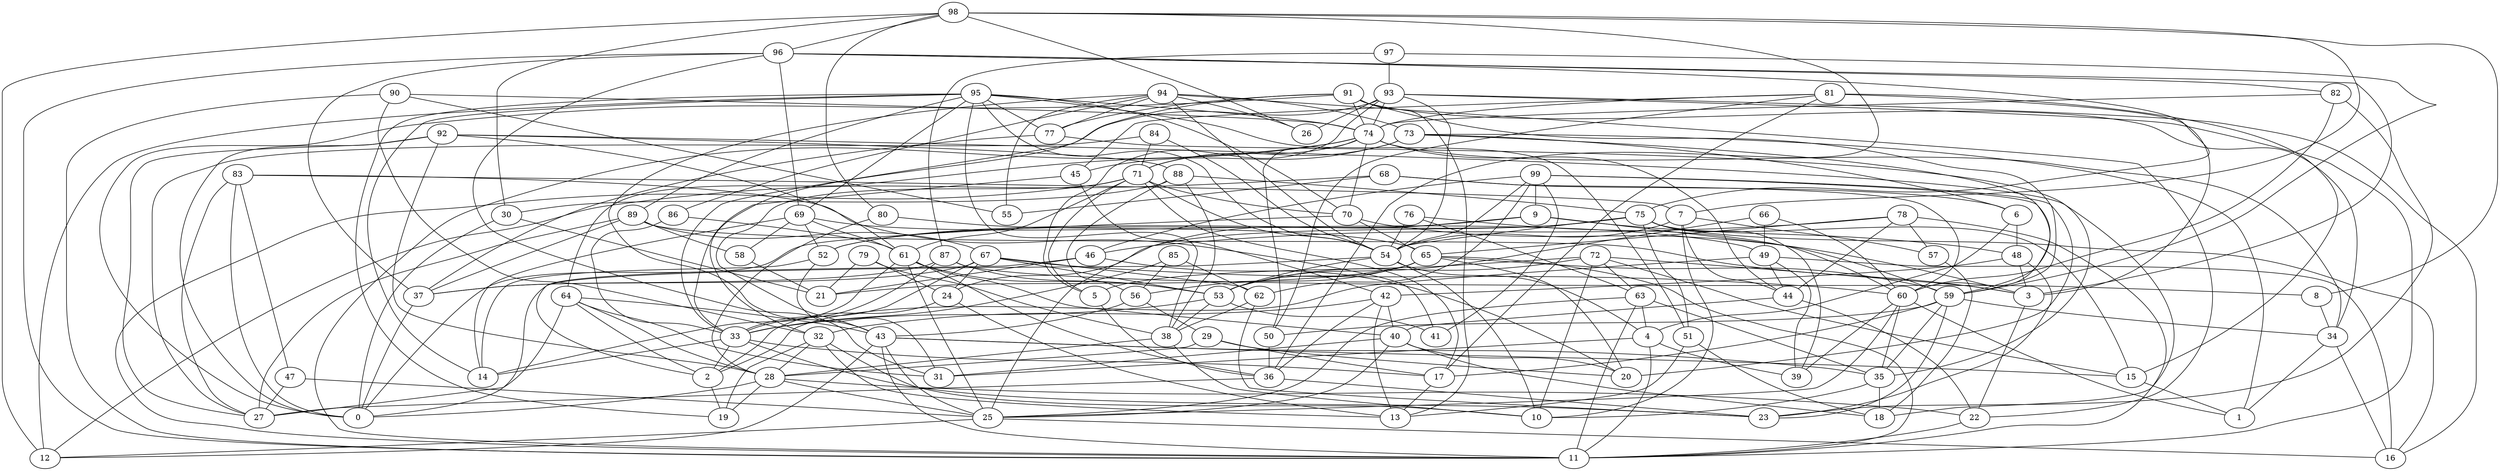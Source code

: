 digraph GG_graph {

subgraph G_graph {
edge [color = black]
"15" -> "1" [dir = none]
"51" -> "18" [dir = none]
"51" -> "13" [dir = none]
"24" -> "13" [dir = none]
"24" -> "2" [dir = none]
"97" -> "93" [dir = none]
"97" -> "87" [dir = none]
"97" -> "59" [dir = none]
"87" -> "37" [dir = none]
"87" -> "33" [dir = none]
"87" -> "8" [dir = none]
"87" -> "53" [dir = none]
"80" -> "28" [dir = none]
"80" -> "65" [dir = none]
"48" -> "3" [dir = none]
"48" -> "23" [dir = none]
"48" -> "42" [dir = none]
"83" -> "47" [dir = none]
"83" -> "27" [dir = none]
"83" -> "0" [dir = none]
"83" -> "7" [dir = none]
"83" -> "41" [dir = none]
"66" -> "60" [dir = none]
"66" -> "49" [dir = none]
"66" -> "53" [dir = none]
"70" -> "3" [dir = none]
"70" -> "65" [dir = none]
"70" -> "0" [dir = none]
"82" -> "74" [dir = none]
"82" -> "60" [dir = none]
"82" -> "23" [dir = none]
"91" -> "77" [dir = none]
"91" -> "34" [dir = none]
"91" -> "13" [dir = none]
"91" -> "59" [dir = none]
"91" -> "0" [dir = none]
"91" -> "74" [dir = none]
"91" -> "32" [dir = none]
"32" -> "13" [dir = none]
"32" -> "28" [dir = none]
"32" -> "19" [dir = none]
"32" -> "10" [dir = none]
"34" -> "1" [dir = none]
"34" -> "16" [dir = none]
"79" -> "38" [dir = none]
"79" -> "24" [dir = none]
"79" -> "21" [dir = none]
"56" -> "43" [dir = none]
"56" -> "29" [dir = none]
"75" -> "39" [dir = none]
"75" -> "16" [dir = none]
"75" -> "15" [dir = none]
"75" -> "24" [dir = none]
"75" -> "54" [dir = none]
"75" -> "52" [dir = none]
"75" -> "51" [dir = none]
"4" -> "31" [dir = none]
"4" -> "11" [dir = none]
"4" -> "39" [dir = none]
"49" -> "2" [dir = none]
"49" -> "39" [dir = none]
"49" -> "44" [dir = none]
"49" -> "16" [dir = none]
"93" -> "5" [dir = none]
"93" -> "26" [dir = none]
"93" -> "16" [dir = none]
"93" -> "33" [dir = none]
"93" -> "54" [dir = none]
"93" -> "74" [dir = none]
"93" -> "11" [dir = none]
"25" -> "12" [dir = none]
"25" -> "16" [dir = none]
"52" -> "14" [dir = none]
"52" -> "31" [dir = none]
"9" -> "48" [dir = none]
"9" -> "60" [dir = none]
"9" -> "25" [dir = none]
"9" -> "52" [dir = none]
"17" -> "13" [dir = none]
"54" -> "4" [dir = none]
"54" -> "53" [dir = none]
"54" -> "10" [dir = none]
"54" -> "0" [dir = none]
"84" -> "71" [dir = none]
"84" -> "27" [dir = none]
"84" -> "54" [dir = none]
"58" -> "21" [dir = none]
"30" -> "21" [dir = none]
"30" -> "0" [dir = none]
"71" -> "11" [dir = none]
"71" -> "17" [dir = none]
"71" -> "5" [dir = none]
"71" -> "54" [dir = none]
"71" -> "61" [dir = none]
"71" -> "43" [dir = none]
"71" -> "70" [dir = none]
"92" -> "88" [dir = none]
"92" -> "18" [dir = none]
"92" -> "0" [dir = none]
"92" -> "27" [dir = none]
"92" -> "28" [dir = none]
"92" -> "61" [dir = none]
"40" -> "20" [dir = none]
"40" -> "25" [dir = none]
"40" -> "31" [dir = none]
"40" -> "18" [dir = none]
"98" -> "26" [dir = none]
"98" -> "96" [dir = none]
"98" -> "8" [dir = none]
"98" -> "12" [dir = none]
"98" -> "36" [dir = none]
"98" -> "30" [dir = none]
"98" -> "80" [dir = none]
"98" -> "7" [dir = none]
"89" -> "58" [dir = none]
"89" -> "37" [dir = none]
"89" -> "3" [dir = none]
"89" -> "27" [dir = none]
"89" -> "67" [dir = none]
"96" -> "3" [dir = none]
"96" -> "11" [dir = none]
"96" -> "37" [dir = none]
"96" -> "82" [dir = none]
"96" -> "75" [dir = none]
"96" -> "31" [dir = none]
"96" -> "69" [dir = none]
"47" -> "27" [dir = none]
"47" -> "25" [dir = none]
"43" -> "15" [dir = none]
"43" -> "35" [dir = none]
"43" -> "11" [dir = none]
"43" -> "25" [dir = none]
"43" -> "12" [dir = none]
"63" -> "25" [dir = none]
"63" -> "11" [dir = none]
"63" -> "35" [dir = none]
"63" -> "4" [dir = none]
"36" -> "27" [dir = none]
"36" -> "23" [dir = none]
"78" -> "46" [dir = none]
"78" -> "44" [dir = none]
"78" -> "11" [dir = none]
"78" -> "65" [dir = none]
"78" -> "57" [dir = none]
"76" -> "54" [dir = none]
"76" -> "63" [dir = none]
"76" -> "59" [dir = none]
"88" -> "30" [dir = none]
"88" -> "56" [dir = none]
"88" -> "38" [dir = none]
"88" -> "75" [dir = none]
"53" -> "41" [dir = none]
"53" -> "33" [dir = none]
"53" -> "38" [dir = none]
"69" -> "14" [dir = none]
"69" -> "61" [dir = none]
"69" -> "58" [dir = none]
"69" -> "49" [dir = none]
"69" -> "52" [dir = none]
"95" -> "70" [dir = none]
"95" -> "51" [dir = none]
"95" -> "77" [dir = none]
"95" -> "12" [dir = none]
"95" -> "89" [dir = none]
"95" -> "69" [dir = none]
"95" -> "19" [dir = none]
"95" -> "74" [dir = none]
"95" -> "38" [dir = none]
"95" -> "54" [dir = none]
"95" -> "14" [dir = none]
"81" -> "45" [dir = none]
"81" -> "50" [dir = none]
"81" -> "15" [dir = none]
"81" -> "74" [dir = none]
"81" -> "17" [dir = none]
"81" -> "3" [dir = none]
"68" -> "55" [dir = none]
"68" -> "6" [dir = none]
"68" -> "12" [dir = none]
"68" -> "60" [dir = none]
"60" -> "25" [dir = none]
"60" -> "1" [dir = none]
"60" -> "35" [dir = none]
"60" -> "39" [dir = none]
"38" -> "28" [dir = none]
"38" -> "10" [dir = none]
"61" -> "25" [dir = none]
"61" -> "53" [dir = none]
"61" -> "40" [dir = none]
"61" -> "14" [dir = none]
"61" -> "36" [dir = none]
"77" -> "37" [dir = none]
"77" -> "35" [dir = none]
"2" -> "19" [dir = none]
"44" -> "40" [dir = none]
"44" -> "22" [dir = none]
"46" -> "20" [dir = none]
"46" -> "21" [dir = none]
"46" -> "2" [dir = none]
"37" -> "0" [dir = none]
"35" -> "18" [dir = none]
"35" -> "10" [dir = none]
"8" -> "34" [dir = none]
"72" -> "53" [dir = none]
"72" -> "15" [dir = none]
"72" -> "63" [dir = none]
"72" -> "10" [dir = none]
"72" -> "3" [dir = none]
"72" -> "5" [dir = none]
"7" -> "57" [dir = none]
"7" -> "10" [dir = none]
"7" -> "54" [dir = none]
"7" -> "44" [dir = none]
"65" -> "11" [dir = none]
"65" -> "21" [dir = none]
"65" -> "59" [dir = none]
"65" -> "56" [dir = none]
"65" -> "53" [dir = none]
"65" -> "20" [dir = none]
"5" -> "36" [dir = none]
"42" -> "13" [dir = none]
"42" -> "40" [dir = none]
"42" -> "36" [dir = none]
"42" -> "32" [dir = none]
"59" -> "17" [dir = none]
"59" -> "50" [dir = none]
"59" -> "35" [dir = none]
"59" -> "23" [dir = none]
"59" -> "34" [dir = none]
"67" -> "62" [dir = none]
"67" -> "33" [dir = none]
"67" -> "53" [dir = none]
"67" -> "60" [dir = none]
"67" -> "24" [dir = none]
"67" -> "37" [dir = none]
"50" -> "36" [dir = none]
"86" -> "61" [dir = none]
"86" -> "33" [dir = none]
"3" -> "22" [dir = none]
"62" -> "38" [dir = none]
"62" -> "23" [dir = none]
"45" -> "42" [dir = none]
"45" -> "33" [dir = none]
"57" -> "18" [dir = none]
"94" -> "77" [dir = none]
"94" -> "73" [dir = none]
"94" -> "26" [dir = none]
"94" -> "86" [dir = none]
"94" -> "43" [dir = none]
"94" -> "54" [dir = none]
"94" -> "22" [dir = none]
"94" -> "55" [dir = none]
"90" -> "32" [dir = none]
"90" -> "55" [dir = none]
"90" -> "11" [dir = none]
"90" -> "74" [dir = none]
"64" -> "2" [dir = none]
"64" -> "31" [dir = none]
"64" -> "28" [dir = none]
"64" -> "27" [dir = none]
"64" -> "43" [dir = none]
"28" -> "19" [dir = none]
"28" -> "0" [dir = none]
"28" -> "25" [dir = none]
"28" -> "22" [dir = none]
"74" -> "34" [dir = none]
"74" -> "44" [dir = none]
"74" -> "50" [dir = none]
"74" -> "70" [dir = none]
"74" -> "11" [dir = none]
"74" -> "71" [dir = none]
"74" -> "64" [dir = none]
"73" -> "60" [dir = none]
"73" -> "6" [dir = none]
"73" -> "71" [dir = none]
"73" -> "1" [dir = none]
"73" -> "45" [dir = none]
"6" -> "48" [dir = none]
"6" -> "4" [dir = none]
"33" -> "17" [dir = none]
"33" -> "23" [dir = none]
"33" -> "14" [dir = none]
"33" -> "2" [dir = none]
"99" -> "41" [dir = none]
"99" -> "59" [dir = none]
"99" -> "20" [dir = none]
"99" -> "46" [dir = none]
"99" -> "54" [dir = none]
"99" -> "62" [dir = none]
"99" -> "9" [dir = none]
"29" -> "28" [dir = none]
"29" -> "17" [dir = none]
"29" -> "20" [dir = none]
"85" -> "62" [dir = none]
"85" -> "33" [dir = none]
"85" -> "56" [dir = none]
"22" -> "11" [dir = none]
}

}
